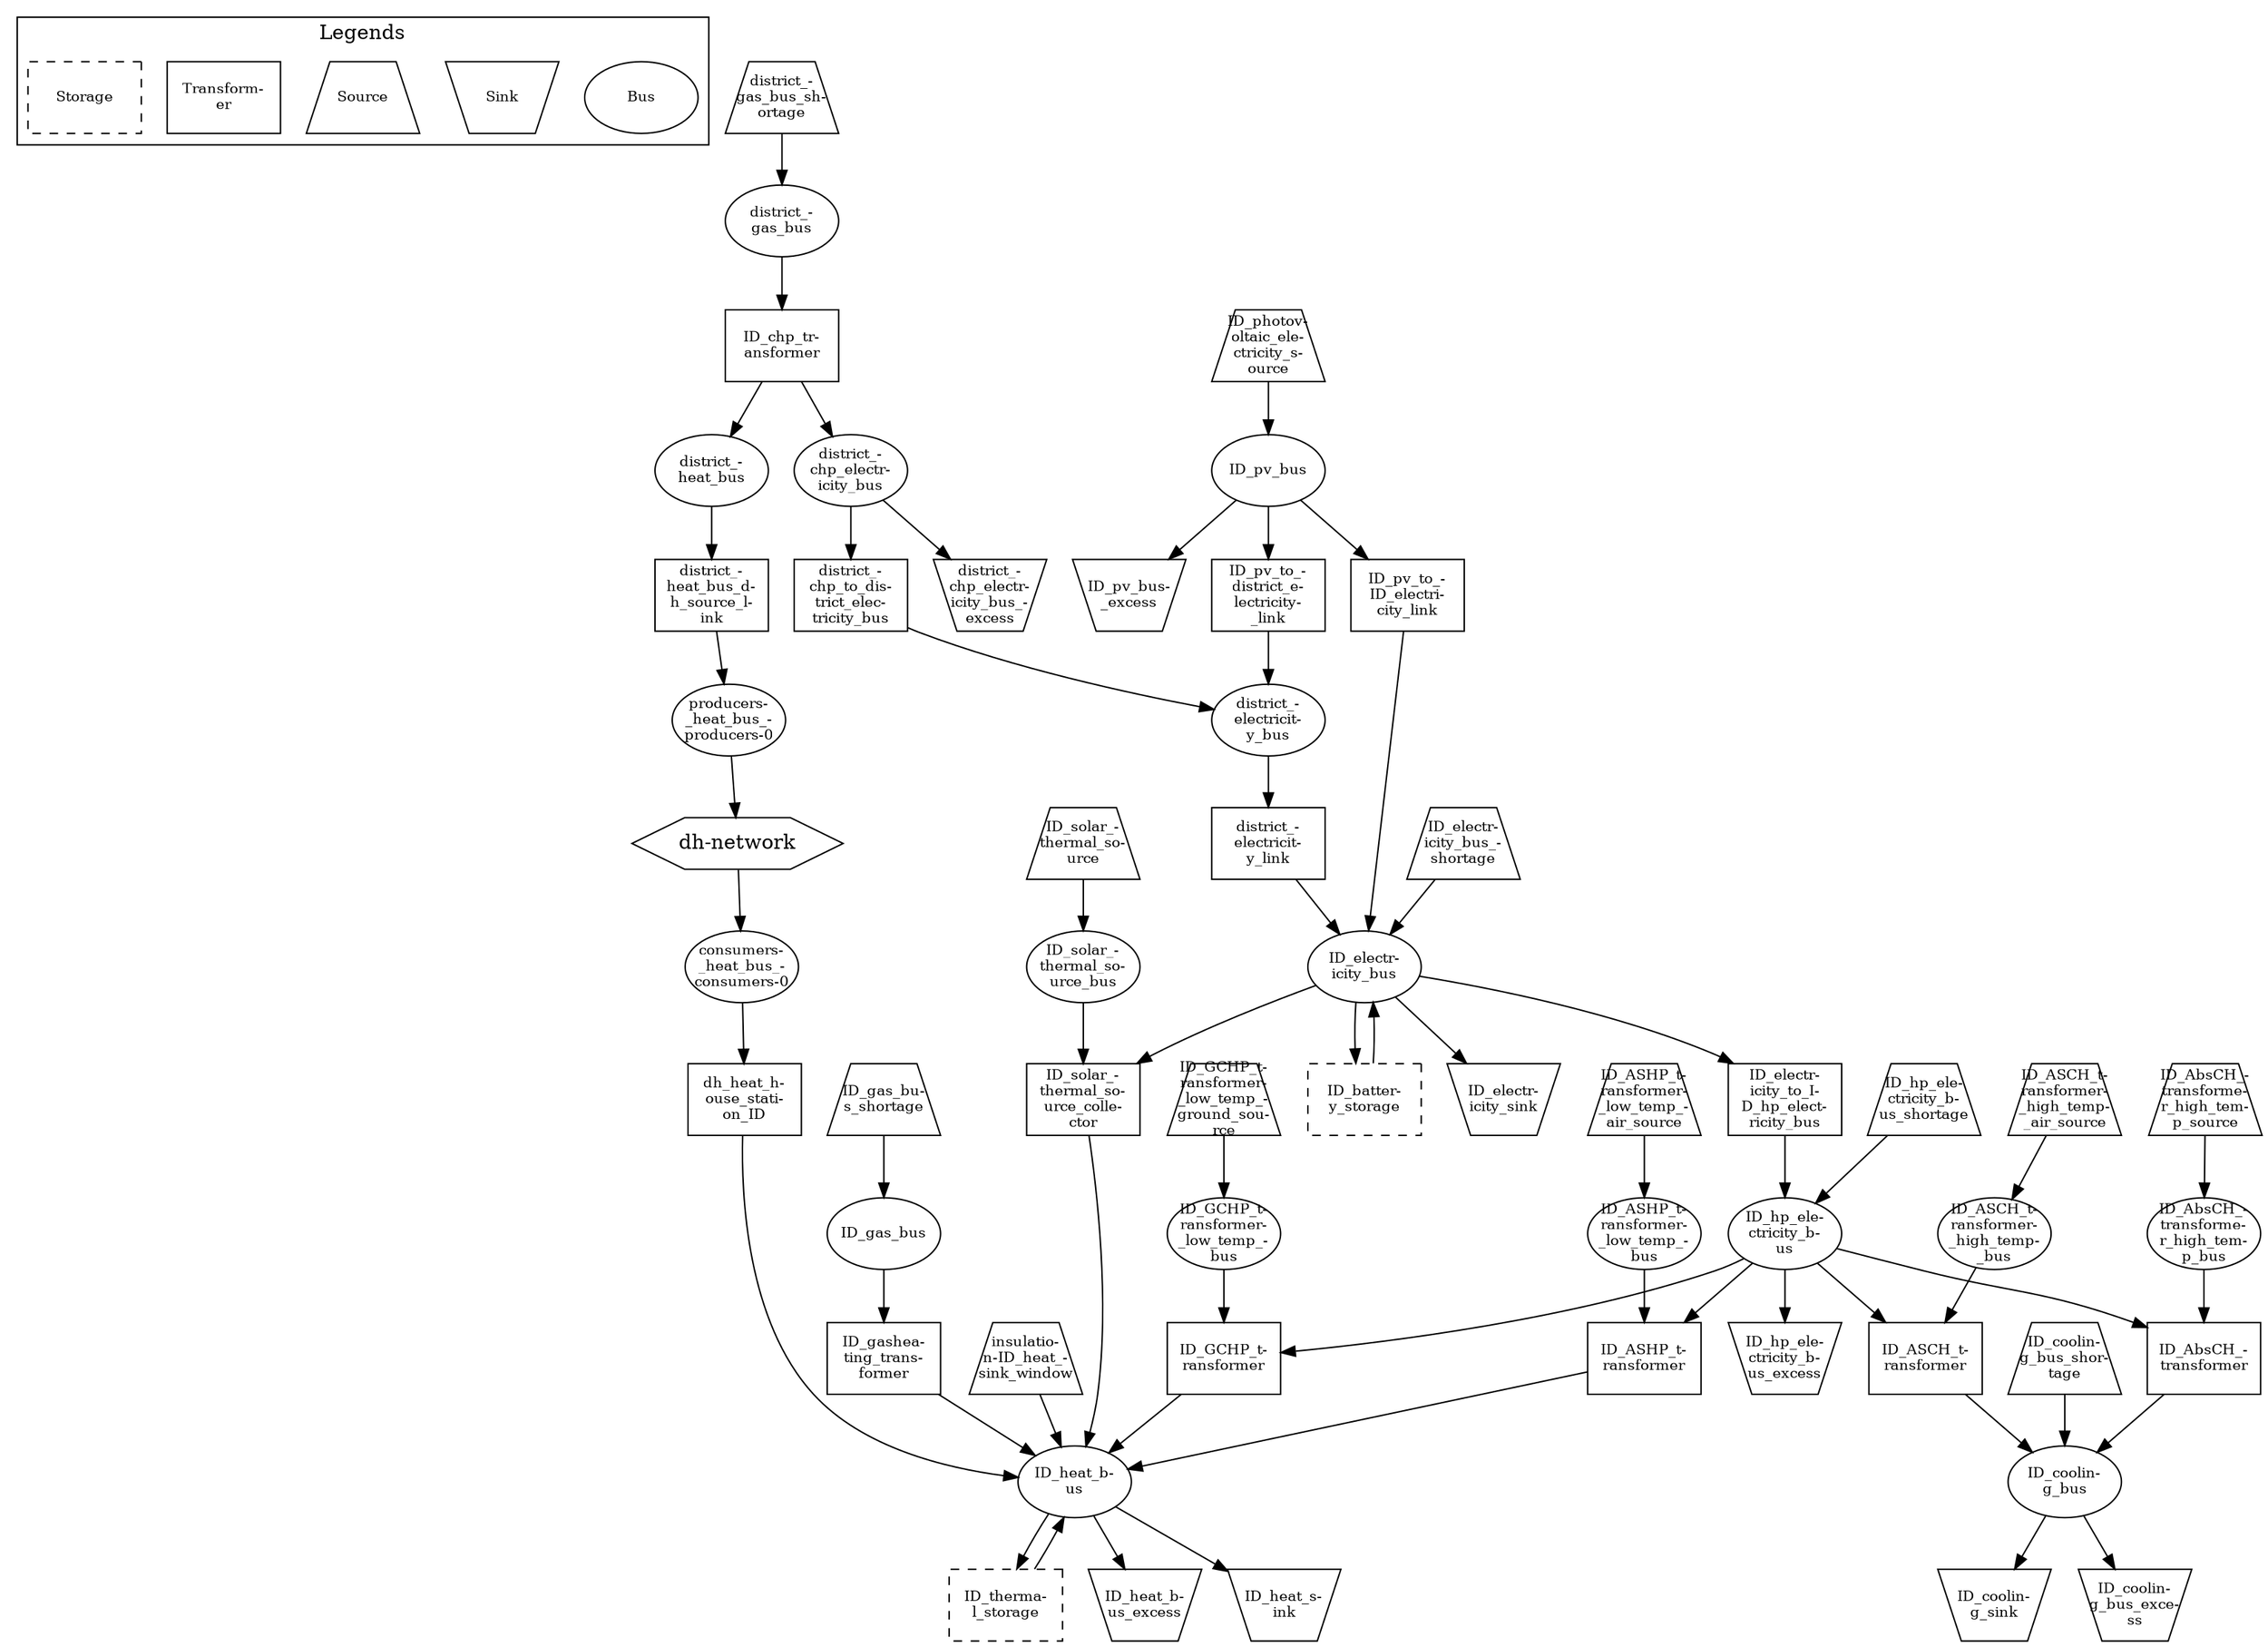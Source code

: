 digraph {
	subgraph cluster_1 {
		color=black
		label=Legends
		Bus [fixedsize=shape fontsize=10 height=0.7 shape=ellipse style="" width=1.1]
		Sink [fixedsize=shape fontsize=10 height=0.7 shape=invtrapezium style="" width=1.1]
		Source [fixedsize=shape fontsize=10 height=0.7 shape=trapezium style="" width=1.1]
		"Transform-
er" [fixedsize=shape fontsize=10 height=0.7 shape=rectangle style="" width=1.1]
		Storage [fixedsize=shape fontsize=10 height=0.7 shape=rectangle style=dashed width=1.1]
	}
	"ID_electr-
icity_bus" [fixedsize=shape fontsize=10 height=0.7 shape=ellipse style="" width=1.1]
	"ID_electr-
icity_bus_-
shortage" [fixedsize=shape fontsize=10 height=0.7 shape=trapezium style="" width=1.1]
	"ID_heat_b-
us" [fixedsize=shape fontsize=10 height=0.7 shape=ellipse style="" width=1.1]
	"ID_heat_b-
us_excess" [fixedsize=shape fontsize=10 height=0.7 shape=invtrapezium style="" width=1.1]
	ID_gas_bus [fixedsize=shape fontsize=10 height=0.7 shape=ellipse style="" width=1.1]
	"ID_gas_bu-
s_shortage" [fixedsize=shape fontsize=10 height=0.7 shape=trapezium style="" width=1.1]
	"ID_coolin-
g_bus" [fixedsize=shape fontsize=10 height=0.7 shape=ellipse style="" width=1.1]
	"ID_coolin-
g_bus_exce-
ss" [fixedsize=shape fontsize=10 height=0.7 shape=invtrapezium style="" width=1.1]
	"ID_coolin-
g_bus_shor-
tage" [fixedsize=shape fontsize=10 height=0.7 shape=trapezium style="" width=1.1]
	ID_pv_bus [fixedsize=shape fontsize=10 height=0.7 shape=ellipse style="" width=1.1]
	"ID_pv_bus-
_excess" [fixedsize=shape fontsize=10 height=0.7 shape=invtrapezium style="" width=1.1]
	"ID_hp_ele-
ctricity_b-
us" [fixedsize=shape fontsize=10 height=0.7 shape=ellipse style="" width=1.1]
	"ID_hp_ele-
ctricity_b-
us_excess" [fixedsize=shape fontsize=10 height=0.7 shape=invtrapezium style="" width=1.1]
	"ID_hp_ele-
ctricity_b-
us_shortage" [fixedsize=shape fontsize=10 height=0.7 shape=trapezium style="" width=1.1]
	"district_-
electricit-
y_bus" [fixedsize=shape fontsize=10 height=0.7 shape=ellipse style="" width=1.1]
	"district_-
chp_electr-
icity_bus" [fixedsize=shape fontsize=10 height=0.7 shape=ellipse style="" width=1.1]
	"district_-
chp_electr-
icity_bus_-
excess" [fixedsize=shape fontsize=10 height=0.7 shape=invtrapezium style="" width=1.1]
	"district_-
gas_bus" [fixedsize=shape fontsize=10 height=0.7 shape=ellipse style="" width=1.1]
	"district_-
gas_bus_sh-
ortage" [fixedsize=shape fontsize=10 height=0.7 shape=trapezium style="" width=1.1]
	"district_-
heat_bus" [fixedsize=shape fontsize=10 height=0.7 shape=ellipse style="" width=1.1]
	"ID_electr-
icity_sink" [fixedsize=shape fontsize=10 height=0.7 shape=invtrapezium style="" width=1.1]
	"ID_heat_s-
ink" [fixedsize=shape fontsize=10 height=0.7 shape=invtrapezium style="" width=1.1]
	"insulatio-
n-ID_heat_-
sink_window" [fixedsize=shape fontsize=10 height=0.7 shape=trapezium style="" width=1.1]
	"ID_coolin-
g_sink" [fixedsize=shape fontsize=10 height=0.7 shape=invtrapezium style="" width=1.1]
	"ID_pv_to_-
ID_electri-
city_link" [fixedsize=shape fontsize=10 height=0.7 shape=rectangle style="" width=1.1]
	"ID_electr-
icity_to_I-
D_hp_elect-
ricity_bus" [fixedsize=shape fontsize=10 height=0.7 shape=rectangle style="" width=1.1]
	"district_-
electricit-
y_link" [fixedsize=shape fontsize=10 height=0.7 shape=rectangle style="" width=1.1]
	"district_-
chp_to_dis-
trict_elec-
tricity_bus" [fixedsize=shape fontsize=10 height=0.7 shape=rectangle style="" width=1.1]
	"ID_pv_to_-
district_e-
lectricity-
_link" [fixedsize=shape fontsize=10 height=0.7 shape=rectangle style="" width=1.1]
	"ID_batter-
y_storage" [fixedsize=shape fontsize=10 height=0.7 shape=rectangle style=dashed width=1.1]
	"ID_therma-
l_storage" [fixedsize=shape fontsize=10 height=0.7 shape=rectangle style=dashed width=1.1]
	"ID_gashea-
ting_trans-
former" [fixedsize=shape fontsize=10 height=0.7 shape=rectangle style="" width=1.1]
	"ID_GCHP_t-
ransformer-
_low_temp_-
bus" [fixedsize=shape fontsize=10 height=0.7 shape=ellipse style="" width=1.1]
	"ID_GCHP_t-
ransformer-
_low_temp_-
ground_sou-
rce" [fixedsize=shape fontsize=10 height=0.7 shape=trapezium style="" width=1.1]
	"ID_GCHP_t-
ransformer" [fixedsize=shape fontsize=10 height=0.7 shape=rectangle style="" width=1.1]
	"ID_ASCH_t-
ransformer-
_high_temp-
_bus" [fixedsize=shape fontsize=10 height=0.7 shape=ellipse style="" width=1.1]
	"ID_ASCH_t-
ransformer-
_high_temp-
_air_source" [fixedsize=shape fontsize=10 height=0.7 shape=trapezium style="" width=1.1]
	"ID_ASCH_t-
ransformer" [fixedsize=shape fontsize=10 height=0.7 shape=rectangle style="" width=1.1]
	"ID_AbsCH_-
transforme-
r_high_tem-
p_bus" [fixedsize=shape fontsize=10 height=0.7 shape=ellipse style="" width=1.1]
	"ID_AbsCH_-
transforme-
r_high_tem-
p_source" [fixedsize=shape fontsize=10 height=0.7 shape=trapezium style="" width=1.1]
	"ID_AbsCH_-
transformer" [fixedsize=shape fontsize=10 height=0.7 shape=rectangle style="" width=1.1]
	"ID_ASHP_t-
ransformer-
_low_temp_-
bus" [fixedsize=shape fontsize=10 height=0.7 shape=ellipse style="" width=1.1]
	"ID_ASHP_t-
ransformer-
_low_temp_-
air_source" [fixedsize=shape fontsize=10 height=0.7 shape=trapezium style="" width=1.1]
	"ID_ASHP_t-
ransformer" [fixedsize=shape fontsize=10 height=0.7 shape=rectangle style="" width=1.1]
	"ID_chp_tr-
ansformer" [fixedsize=shape fontsize=10 height=0.7 shape=rectangle style="" width=1.1]
	"ID_photov-
oltaic_ele-
ctricity_s-
ource" [fixedsize=shape fontsize=10 height=0.7 shape=trapezium style="" width=1.1]
	"ID_solar_-
thermal_so-
urce_bus" [fixedsize=shape fontsize=10 height=0.7 shape=ellipse style="" width=1.1]
	"ID_solar_-
thermal_so-
urce" [fixedsize=shape fontsize=10 height=0.7 shape=trapezium style="" width=1.1]
	"ID_solar_-
thermal_so-
urce_colle-
ctor" [fixedsize=shape fontsize=10 height=0.7 shape=rectangle style="" width=1.1]
	"consumers-
_heat_bus_-
consumers-0" [fixedsize=shape fontsize=10 height=0.7 shape=ellipse style="" width=1.1]
	"producers-
_heat_bus_-
producers-0" [fixedsize=shape fontsize=10 height=0.7 shape=ellipse style="" width=1.1]
	"dh-network" [label="dh-network" shape=hexagon]
	"dh_heat_h-
ouse_stati-
on_ID" [fixedsize=shape fontsize=10 height=0.7 shape=rectangle style="" width=1.1]
	"district_-
heat_bus_d-
h_source_l-
ink" [fixedsize=shape fontsize=10 height=0.7 shape=rectangle style="" width=1.1]
	"ID_electr-
icity_bus_-
shortage" -> "ID_electr-
icity_bus"
	"district_-
electricit-
y_link" -> "ID_electr-
icity_bus"
	"ID_pv_to_-
ID_electri-
city_link" -> "ID_electr-
icity_bus"
	"ID_batter-
y_storage" -> "ID_electr-
icity_bus"
	"ID_electr-
icity_bus" -> "ID_electr-
icity_sink"
	"ID_electr-
icity_bus" -> "ID_electr-
icity_to_I-
D_hp_elect-
ricity_bus"
	"ID_electr-
icity_bus" -> "ID_batter-
y_storage"
	"ID_electr-
icity_bus" -> "ID_solar_-
thermal_so-
urce_colle-
ctor"
	"ID_solar_-
thermal_so-
urce_colle-
ctor" -> "ID_heat_b-
us"
	"ID_GCHP_t-
ransformer" -> "ID_heat_b-
us"
	"insulatio-
n-ID_heat_-
sink_window" -> "ID_heat_b-
us"
	"ID_therma-
l_storage" -> "ID_heat_b-
us"
	"ID_ASHP_t-
ransformer" -> "ID_heat_b-
us"
	"dh_heat_h-
ouse_stati-
on_ID" -> "ID_heat_b-
us"
	"ID_gashea-
ting_trans-
former" -> "ID_heat_b-
us"
	"ID_heat_b-
us" -> "ID_heat_b-
us_excess"
	"ID_heat_b-
us" -> "ID_heat_s-
ink"
	"ID_heat_b-
us" -> "ID_therma-
l_storage"
	"ID_gas_bu-
s_shortage" -> ID_gas_bus
	ID_gas_bus -> "ID_gashea-
ting_trans-
former"
	"ID_AbsCH_-
transformer" -> "ID_coolin-
g_bus"
	"ID_ASCH_t-
ransformer" -> "ID_coolin-
g_bus"
	"ID_coolin-
g_bus_shor-
tage" -> "ID_coolin-
g_bus"
	"ID_coolin-
g_bus" -> "ID_coolin-
g_bus_exce-
ss"
	"ID_coolin-
g_bus" -> "ID_coolin-
g_sink"
	"ID_photov-
oltaic_ele-
ctricity_s-
ource" -> ID_pv_bus
	ID_pv_bus -> "ID_pv_bus-
_excess"
	ID_pv_bus -> "ID_pv_to_-
ID_electri-
city_link"
	ID_pv_bus -> "ID_pv_to_-
district_e-
lectricity-
_link"
	"ID_electr-
icity_to_I-
D_hp_elect-
ricity_bus" -> "ID_hp_ele-
ctricity_b-
us"
	"ID_hp_ele-
ctricity_b-
us_shortage" -> "ID_hp_ele-
ctricity_b-
us"
	"ID_hp_ele-
ctricity_b-
us" -> "ID_hp_ele-
ctricity_b-
us_excess"
	"ID_hp_ele-
ctricity_b-
us" -> "ID_GCHP_t-
ransformer"
	"ID_hp_ele-
ctricity_b-
us" -> "ID_ASCH_t-
ransformer"
	"ID_hp_ele-
ctricity_b-
us" -> "ID_AbsCH_-
transformer"
	"ID_hp_ele-
ctricity_b-
us" -> "ID_ASHP_t-
ransformer"
	"ID_pv_to_-
district_e-
lectricity-
_link" -> "district_-
electricit-
y_bus"
	"district_-
chp_to_dis-
trict_elec-
tricity_bus" -> "district_-
electricit-
y_bus"
	"district_-
electricit-
y_bus" -> "district_-
electricit-
y_link"
	"ID_chp_tr-
ansformer" -> "district_-
chp_electr-
icity_bus"
	"district_-
chp_electr-
icity_bus" -> "district_-
chp_electr-
icity_bus_-
excess"
	"district_-
chp_electr-
icity_bus" -> "district_-
chp_to_dis-
trict_elec-
tricity_bus"
	"district_-
gas_bus_sh-
ortage" -> "district_-
gas_bus"
	"district_-
gas_bus" -> "ID_chp_tr-
ansformer"
	"ID_chp_tr-
ansformer" -> "district_-
heat_bus"
	"district_-
heat_bus" -> "district_-
heat_bus_d-
h_source_l-
ink"
	"ID_GCHP_t-
ransformer-
_low_temp_-
ground_sou-
rce" -> "ID_GCHP_t-
ransformer-
_low_temp_-
bus"
	"ID_GCHP_t-
ransformer-
_low_temp_-
bus" -> "ID_GCHP_t-
ransformer"
	"ID_ASCH_t-
ransformer-
_high_temp-
_air_source" -> "ID_ASCH_t-
ransformer-
_high_temp-
_bus"
	"ID_ASCH_t-
ransformer-
_high_temp-
_bus" -> "ID_ASCH_t-
ransformer"
	"ID_AbsCH_-
transforme-
r_high_tem-
p_source" -> "ID_AbsCH_-
transforme-
r_high_tem-
p_bus"
	"ID_AbsCH_-
transforme-
r_high_tem-
p_bus" -> "ID_AbsCH_-
transformer"
	"ID_ASHP_t-
ransformer-
_low_temp_-
air_source" -> "ID_ASHP_t-
ransformer-
_low_temp_-
bus"
	"ID_ASHP_t-
ransformer-
_low_temp_-
bus" -> "ID_ASHP_t-
ransformer"
	"ID_solar_-
thermal_so-
urce" -> "ID_solar_-
thermal_so-
urce_bus"
	"ID_solar_-
thermal_so-
urce_bus" -> "ID_solar_-
thermal_so-
urce_colle-
ctor"
	"dh-network" -> "consumers-
_heat_bus_-
consumers-0"
	"consumers-
_heat_bus_-
consumers-0" -> "dh_heat_h-
ouse_stati-
on_ID"
	"district_-
heat_bus_d-
h_source_l-
ink" -> "producers-
_heat_bus_-
producers-0"
	"producers-
_heat_bus_-
producers-0" -> "dh-network"
}

